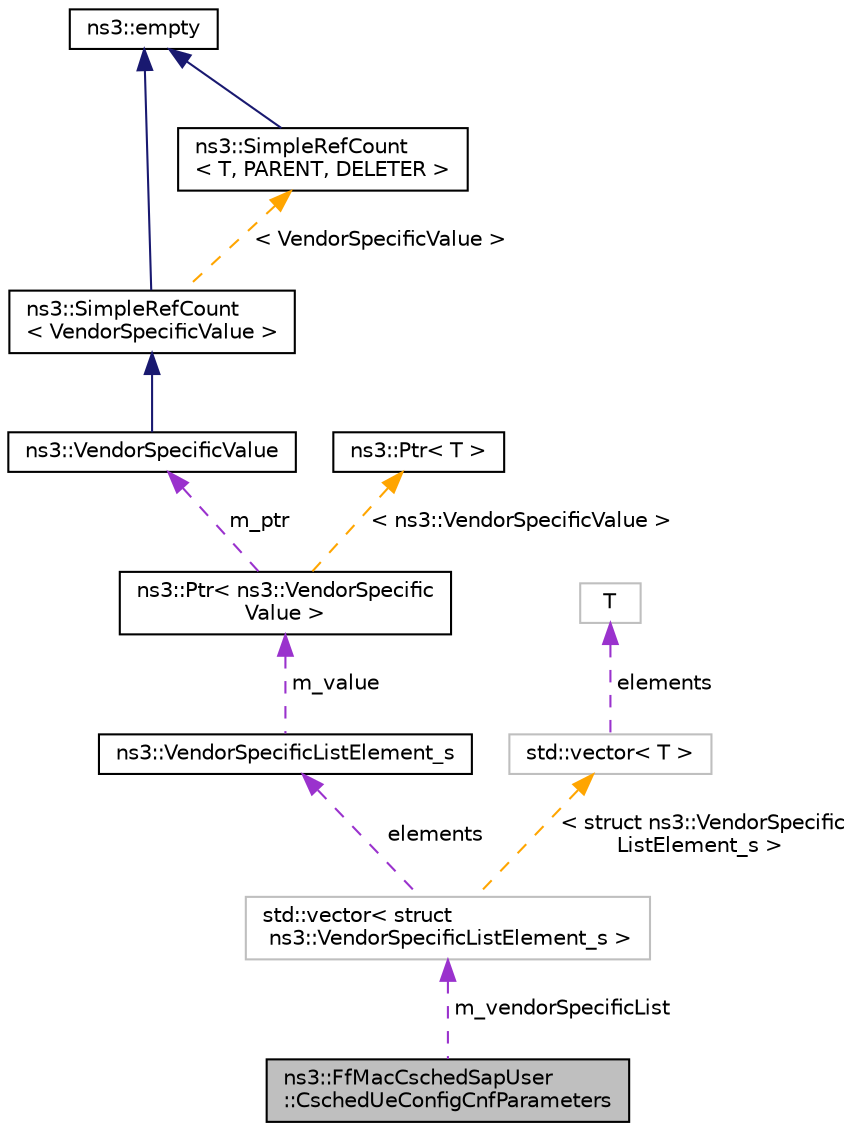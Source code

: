 digraph "ns3::FfMacCschedSapUser::CschedUeConfigCnfParameters"
{
 // LATEX_PDF_SIZE
  edge [fontname="Helvetica",fontsize="10",labelfontname="Helvetica",labelfontsize="10"];
  node [fontname="Helvetica",fontsize="10",shape=record];
  Node1 [label="ns3::FfMacCschedSapUser\l::CschedUeConfigCnfParameters",height=0.2,width=0.4,color="black", fillcolor="grey75", style="filled", fontcolor="black",tooltip="Parameters of the CSCHED_UE_CONFIG_CNF primitive."];
  Node2 -> Node1 [dir="back",color="darkorchid3",fontsize="10",style="dashed",label=" m_vendorSpecificList" ,fontname="Helvetica"];
  Node2 [label="std::vector\< struct\l ns3::VendorSpecificListElement_s \>",height=0.2,width=0.4,color="grey75", fillcolor="white", style="filled",tooltip=" "];
  Node3 -> Node2 [dir="back",color="darkorchid3",fontsize="10",style="dashed",label=" elements" ,fontname="Helvetica"];
  Node3 [label="ns3::VendorSpecificListElement_s",height=0.2,width=0.4,color="black", fillcolor="white", style="filled",URL="$structns3_1_1_vendor_specific_list_element__s.html",tooltip="See section 4.3.3 vendorSpecifiListElement."];
  Node4 -> Node3 [dir="back",color="darkorchid3",fontsize="10",style="dashed",label=" m_value" ,fontname="Helvetica"];
  Node4 [label="ns3::Ptr\< ns3::VendorSpecific\lValue \>",height=0.2,width=0.4,color="black", fillcolor="white", style="filled",URL="$classns3_1_1_ptr.html",tooltip=" "];
  Node5 -> Node4 [dir="back",color="darkorchid3",fontsize="10",style="dashed",label=" m_ptr" ,fontname="Helvetica"];
  Node5 [label="ns3::VendorSpecificValue",height=0.2,width=0.4,color="black", fillcolor="white", style="filled",URL="$structns3_1_1_vendor_specific_value.html",tooltip="Base class for storing the values of vendor specific parameters."];
  Node6 -> Node5 [dir="back",color="midnightblue",fontsize="10",style="solid",fontname="Helvetica"];
  Node6 [label="ns3::SimpleRefCount\l\< VendorSpecificValue \>",height=0.2,width=0.4,color="black", fillcolor="white", style="filled",URL="$classns3_1_1_simple_ref_count.html",tooltip=" "];
  Node7 -> Node6 [dir="back",color="midnightblue",fontsize="10",style="solid",fontname="Helvetica"];
  Node7 [label="ns3::empty",height=0.2,width=0.4,color="black", fillcolor="white", style="filled",URL="$classns3_1_1empty.html",tooltip="make Callback use a separate empty type"];
  Node8 -> Node6 [dir="back",color="orange",fontsize="10",style="dashed",label=" \< VendorSpecificValue \>" ,fontname="Helvetica"];
  Node8 [label="ns3::SimpleRefCount\l\< T, PARENT, DELETER \>",height=0.2,width=0.4,color="black", fillcolor="white", style="filled",URL="$classns3_1_1_simple_ref_count.html",tooltip="A template-based reference counting class."];
  Node7 -> Node8 [dir="back",color="midnightblue",fontsize="10",style="solid",fontname="Helvetica"];
  Node9 -> Node4 [dir="back",color="orange",fontsize="10",style="dashed",label=" \< ns3::VendorSpecificValue \>" ,fontname="Helvetica"];
  Node9 [label="ns3::Ptr\< T \>",height=0.2,width=0.4,color="black", fillcolor="white", style="filled",URL="$classns3_1_1_ptr.html",tooltip="Smart pointer class similar to boost::intrusive_ptr."];
  Node10 -> Node2 [dir="back",color="orange",fontsize="10",style="dashed",label=" \< struct ns3::VendorSpecific\lListElement_s \>" ,fontname="Helvetica"];
  Node10 [label="std::vector\< T \>",height=0.2,width=0.4,color="grey75", fillcolor="white", style="filled",tooltip=" "];
  Node11 -> Node10 [dir="back",color="darkorchid3",fontsize="10",style="dashed",label=" elements" ,fontname="Helvetica"];
  Node11 [label="T",height=0.2,width=0.4,color="grey75", fillcolor="white", style="filled",tooltip=" "];
}
